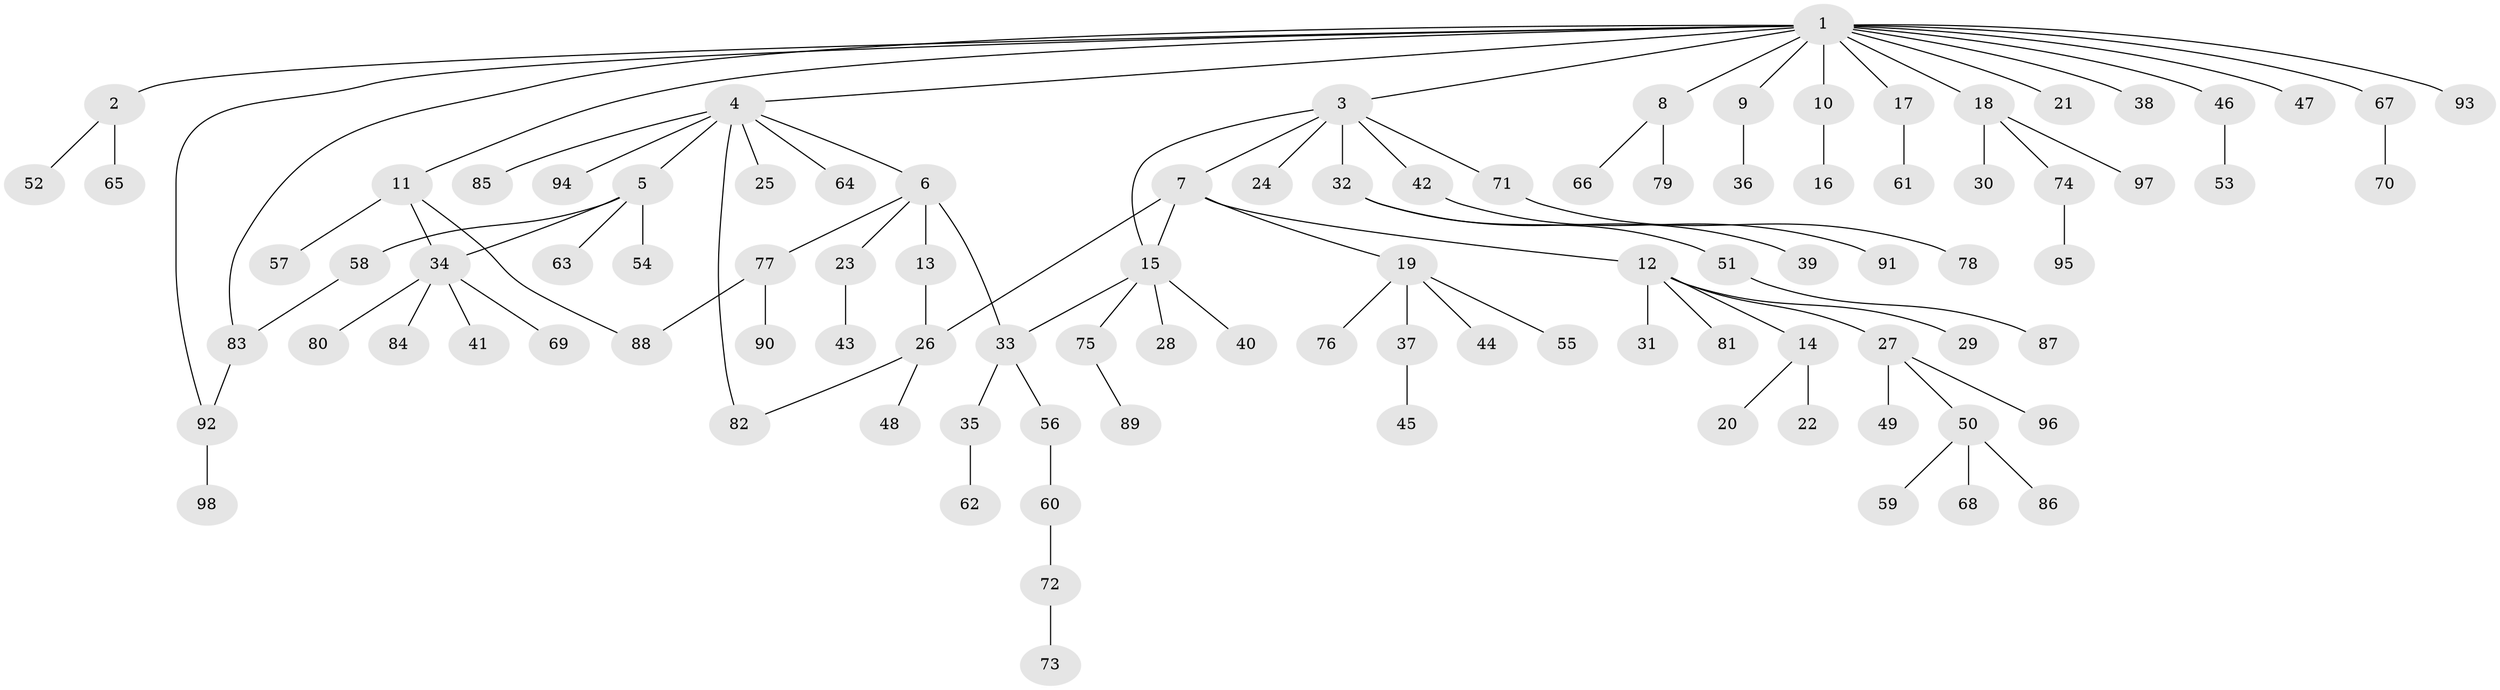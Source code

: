 // coarse degree distribution, {16: 0.014492753623188406, 2: 0.21739130434782608, 6: 0.028985507246376812, 7: 0.014492753623188406, 4: 0.043478260869565216, 5: 0.057971014492753624, 1: 0.5362318840579711, 3: 0.08695652173913043}
// Generated by graph-tools (version 1.1) at 2025/50/03/04/25 22:50:43]
// undirected, 98 vertices, 105 edges
graph export_dot {
  node [color=gray90,style=filled];
  1;
  2;
  3;
  4;
  5;
  6;
  7;
  8;
  9;
  10;
  11;
  12;
  13;
  14;
  15;
  16;
  17;
  18;
  19;
  20;
  21;
  22;
  23;
  24;
  25;
  26;
  27;
  28;
  29;
  30;
  31;
  32;
  33;
  34;
  35;
  36;
  37;
  38;
  39;
  40;
  41;
  42;
  43;
  44;
  45;
  46;
  47;
  48;
  49;
  50;
  51;
  52;
  53;
  54;
  55;
  56;
  57;
  58;
  59;
  60;
  61;
  62;
  63;
  64;
  65;
  66;
  67;
  68;
  69;
  70;
  71;
  72;
  73;
  74;
  75;
  76;
  77;
  78;
  79;
  80;
  81;
  82;
  83;
  84;
  85;
  86;
  87;
  88;
  89;
  90;
  91;
  92;
  93;
  94;
  95;
  96;
  97;
  98;
  1 -- 2;
  1 -- 3;
  1 -- 4;
  1 -- 8;
  1 -- 9;
  1 -- 10;
  1 -- 11;
  1 -- 17;
  1 -- 18;
  1 -- 21;
  1 -- 38;
  1 -- 46;
  1 -- 47;
  1 -- 67;
  1 -- 83;
  1 -- 92;
  1 -- 93;
  2 -- 52;
  2 -- 65;
  3 -- 7;
  3 -- 15;
  3 -- 24;
  3 -- 32;
  3 -- 42;
  3 -- 71;
  4 -- 5;
  4 -- 6;
  4 -- 25;
  4 -- 64;
  4 -- 82;
  4 -- 85;
  4 -- 94;
  5 -- 34;
  5 -- 54;
  5 -- 58;
  5 -- 63;
  6 -- 13;
  6 -- 23;
  6 -- 33;
  6 -- 77;
  7 -- 12;
  7 -- 15;
  7 -- 19;
  7 -- 26;
  8 -- 66;
  8 -- 79;
  9 -- 36;
  10 -- 16;
  11 -- 34;
  11 -- 57;
  11 -- 88;
  12 -- 14;
  12 -- 27;
  12 -- 29;
  12 -- 31;
  12 -- 81;
  13 -- 26;
  14 -- 20;
  14 -- 22;
  15 -- 28;
  15 -- 33;
  15 -- 40;
  15 -- 75;
  17 -- 61;
  18 -- 30;
  18 -- 74;
  18 -- 97;
  19 -- 37;
  19 -- 44;
  19 -- 55;
  19 -- 76;
  23 -- 43;
  26 -- 48;
  26 -- 82;
  27 -- 49;
  27 -- 50;
  27 -- 96;
  32 -- 39;
  32 -- 51;
  33 -- 35;
  33 -- 56;
  34 -- 41;
  34 -- 69;
  34 -- 80;
  34 -- 84;
  35 -- 62;
  37 -- 45;
  42 -- 91;
  46 -- 53;
  50 -- 59;
  50 -- 68;
  50 -- 86;
  51 -- 87;
  56 -- 60;
  58 -- 83;
  60 -- 72;
  67 -- 70;
  71 -- 78;
  72 -- 73;
  74 -- 95;
  75 -- 89;
  77 -- 88;
  77 -- 90;
  83 -- 92;
  92 -- 98;
}
